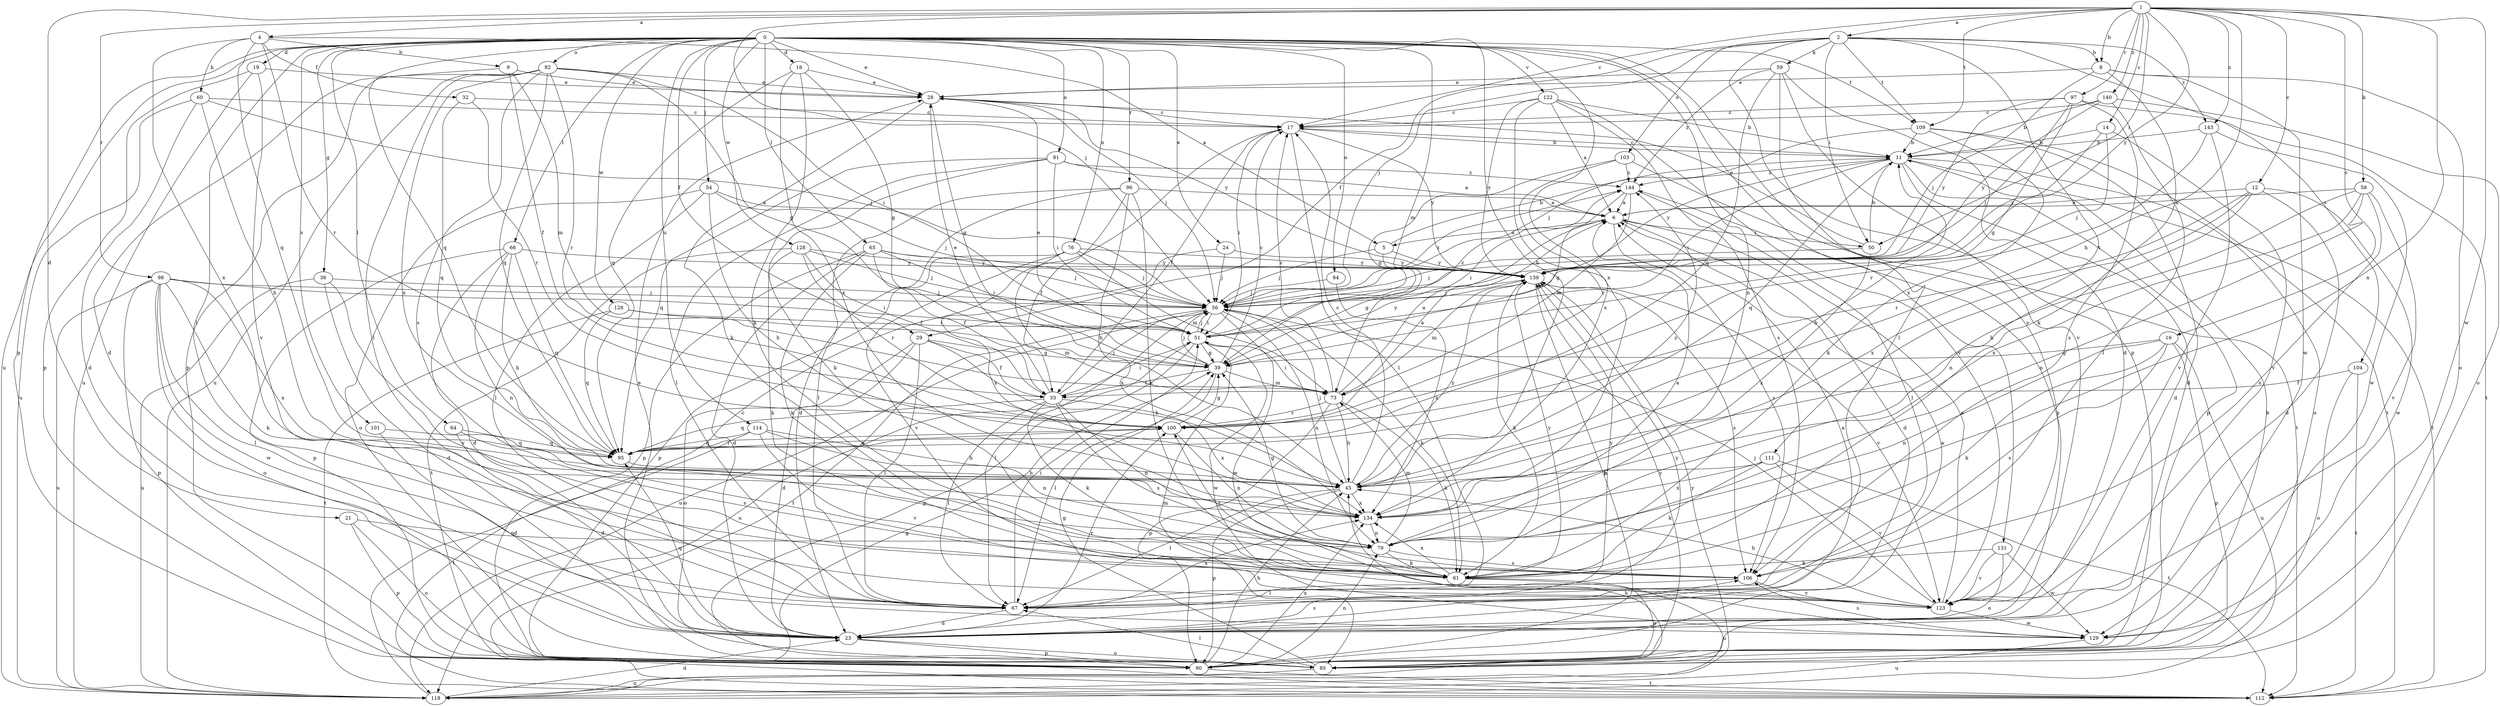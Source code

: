 strict digraph  {
0;
1;
2;
4;
5;
6;
8;
9;
11;
12;
14;
16;
17;
18;
19;
21;
23;
24;
28;
29;
32;
33;
36;
39;
45;
50;
51;
54;
56;
58;
59;
60;
61;
64;
65;
66;
67;
73;
76;
79;
81;
82;
84;
85;
90;
95;
96;
97;
98;
100;
101;
103;
104;
106;
109;
111;
112;
114;
118;
122;
123;
126;
128;
129;
131;
134;
139;
140;
143;
144;
0 -> 18  [label=d];
0 -> 19  [label=d];
0 -> 24  [label=e];
0 -> 28  [label=e];
0 -> 29  [label=f];
0 -> 36  [label=g];
0 -> 45  [label=h];
0 -> 54  [label=j];
0 -> 64  [label=l];
0 -> 65  [label=l];
0 -> 66  [label=l];
0 -> 67  [label=l];
0 -> 73  [label=m];
0 -> 76  [label=n];
0 -> 79  [label=n];
0 -> 81  [label=o];
0 -> 82  [label=o];
0 -> 84  [label=o];
0 -> 90  [label=p];
0 -> 95  [label=q];
0 -> 96  [label=r];
0 -> 101  [label=s];
0 -> 109  [label=t];
0 -> 114  [label=u];
0 -> 118  [label=u];
0 -> 122  [label=v];
0 -> 123  [label=v];
0 -> 126  [label=w];
0 -> 128  [label=w];
0 -> 131  [label=x];
0 -> 134  [label=x];
1 -> 2  [label=a];
1 -> 4  [label=a];
1 -> 8  [label=b];
1 -> 12  [label=c];
1 -> 14  [label=c];
1 -> 16  [label=c];
1 -> 17  [label=c];
1 -> 21  [label=d];
1 -> 45  [label=h];
1 -> 50  [label=i];
1 -> 56  [label=j];
1 -> 58  [label=k];
1 -> 79  [label=n];
1 -> 97  [label=r];
1 -> 98  [label=r];
1 -> 109  [label=t];
1 -> 129  [label=w];
1 -> 139  [label=y];
1 -> 140  [label=z];
1 -> 143  [label=z];
2 -> 8  [label=b];
2 -> 29  [label=f];
2 -> 50  [label=i];
2 -> 56  [label=j];
2 -> 59  [label=k];
2 -> 90  [label=p];
2 -> 103  [label=s];
2 -> 104  [label=s];
2 -> 109  [label=t];
2 -> 111  [label=t];
2 -> 143  [label=z];
4 -> 5  [label=a];
4 -> 9  [label=b];
4 -> 32  [label=f];
4 -> 60  [label=k];
4 -> 95  [label=q];
4 -> 100  [label=r];
4 -> 134  [label=x];
5 -> 11  [label=b];
5 -> 39  [label=g];
5 -> 56  [label=j];
5 -> 139  [label=y];
6 -> 5  [label=a];
6 -> 23  [label=d];
6 -> 50  [label=i];
6 -> 51  [label=i];
6 -> 106  [label=s];
8 -> 28  [label=e];
8 -> 56  [label=j];
8 -> 61  [label=k];
8 -> 85  [label=o];
8 -> 129  [label=w];
9 -> 23  [label=d];
9 -> 28  [label=e];
9 -> 33  [label=f];
9 -> 73  [label=m];
11 -> 17  [label=c];
11 -> 23  [label=d];
11 -> 51  [label=i];
11 -> 85  [label=o];
11 -> 90  [label=p];
11 -> 95  [label=q];
11 -> 112  [label=t];
11 -> 139  [label=y];
11 -> 144  [label=z];
12 -> 6  [label=a];
12 -> 23  [label=d];
12 -> 79  [label=n];
12 -> 100  [label=r];
12 -> 129  [label=w];
12 -> 134  [label=x];
14 -> 11  [label=b];
14 -> 56  [label=j];
14 -> 123  [label=v];
14 -> 139  [label=y];
16 -> 39  [label=g];
16 -> 61  [label=k];
16 -> 79  [label=n];
16 -> 90  [label=p];
16 -> 106  [label=s];
16 -> 118  [label=u];
17 -> 11  [label=b];
17 -> 33  [label=f];
17 -> 51  [label=i];
17 -> 67  [label=l];
17 -> 139  [label=y];
18 -> 28  [label=e];
18 -> 39  [label=g];
18 -> 61  [label=k];
18 -> 95  [label=q];
18 -> 134  [label=x];
19 -> 28  [label=e];
19 -> 90  [label=p];
19 -> 118  [label=u];
19 -> 123  [label=v];
21 -> 79  [label=n];
21 -> 85  [label=o];
21 -> 90  [label=p];
23 -> 6  [label=a];
23 -> 85  [label=o];
23 -> 90  [label=p];
23 -> 95  [label=q];
23 -> 100  [label=r];
23 -> 106  [label=s];
23 -> 139  [label=y];
23 -> 144  [label=z];
24 -> 56  [label=j];
24 -> 134  [label=x];
24 -> 139  [label=y];
28 -> 17  [label=c];
28 -> 39  [label=g];
28 -> 56  [label=j];
28 -> 61  [label=k];
28 -> 139  [label=y];
29 -> 23  [label=d];
29 -> 33  [label=f];
29 -> 39  [label=g];
29 -> 45  [label=h];
29 -> 67  [label=l];
29 -> 85  [label=o];
32 -> 17  [label=c];
32 -> 95  [label=q];
32 -> 100  [label=r];
33 -> 28  [label=e];
33 -> 51  [label=i];
33 -> 56  [label=j];
33 -> 61  [label=k];
33 -> 67  [label=l];
33 -> 79  [label=n];
33 -> 95  [label=q];
33 -> 106  [label=s];
33 -> 134  [label=x];
36 -> 23  [label=d];
36 -> 56  [label=j];
36 -> 118  [label=u];
36 -> 123  [label=v];
39 -> 17  [label=c];
39 -> 28  [label=e];
39 -> 33  [label=f];
39 -> 56  [label=j];
39 -> 67  [label=l];
39 -> 73  [label=m];
45 -> 11  [label=b];
45 -> 17  [label=c];
45 -> 56  [label=j];
45 -> 67  [label=l];
45 -> 90  [label=p];
45 -> 134  [label=x];
45 -> 139  [label=y];
45 -> 144  [label=z];
50 -> 11  [label=b];
50 -> 28  [label=e];
50 -> 56  [label=j];
50 -> 134  [label=x];
51 -> 39  [label=g];
51 -> 56  [label=j];
51 -> 90  [label=p];
51 -> 118  [label=u];
51 -> 129  [label=w];
51 -> 139  [label=y];
51 -> 144  [label=z];
51 -> 85  [label=m];
54 -> 6  [label=a];
54 -> 45  [label=h];
54 -> 56  [label=j];
54 -> 67  [label=l];
54 -> 85  [label=o];
56 -> 51  [label=i];
56 -> 61  [label=k];
56 -> 67  [label=l];
56 -> 79  [label=n];
56 -> 112  [label=t];
56 -> 118  [label=u];
56 -> 129  [label=w];
56 -> 144  [label=z];
58 -> 6  [label=a];
58 -> 45  [label=h];
58 -> 79  [label=n];
58 -> 106  [label=s];
58 -> 123  [label=v];
58 -> 134  [label=x];
59 -> 23  [label=d];
59 -> 28  [label=e];
59 -> 67  [label=l];
59 -> 95  [label=q];
59 -> 123  [label=v];
59 -> 144  [label=z];
60 -> 17  [label=c];
60 -> 23  [label=d];
60 -> 45  [label=h];
60 -> 56  [label=j];
60 -> 118  [label=u];
61 -> 85  [label=o];
61 -> 100  [label=r];
61 -> 118  [label=u];
61 -> 134  [label=x];
61 -> 139  [label=y];
64 -> 23  [label=d];
64 -> 95  [label=q];
64 -> 106  [label=s];
65 -> 23  [label=d];
65 -> 33  [label=f];
65 -> 51  [label=i];
65 -> 56  [label=j];
65 -> 61  [label=k];
65 -> 90  [label=p];
65 -> 139  [label=y];
66 -> 23  [label=d];
66 -> 45  [label=h];
66 -> 79  [label=n];
66 -> 90  [label=p];
66 -> 95  [label=q];
66 -> 139  [label=y];
67 -> 23  [label=d];
67 -> 51  [label=i];
67 -> 134  [label=x];
67 -> 139  [label=y];
73 -> 6  [label=a];
73 -> 17  [label=c];
73 -> 45  [label=h];
73 -> 51  [label=i];
73 -> 61  [label=k];
73 -> 90  [label=p];
73 -> 100  [label=r];
76 -> 56  [label=j];
76 -> 73  [label=m];
76 -> 90  [label=p];
76 -> 123  [label=v];
76 -> 134  [label=x];
76 -> 139  [label=y];
79 -> 6  [label=a];
79 -> 39  [label=g];
79 -> 61  [label=k];
79 -> 73  [label=m];
79 -> 106  [label=s];
81 -> 6  [label=a];
81 -> 51  [label=i];
81 -> 61  [label=k];
81 -> 67  [label=l];
81 -> 95  [label=q];
81 -> 144  [label=z];
82 -> 28  [label=e];
82 -> 39  [label=g];
82 -> 51  [label=i];
82 -> 67  [label=l];
82 -> 90  [label=p];
82 -> 95  [label=q];
82 -> 100  [label=r];
82 -> 106  [label=s];
82 -> 118  [label=u];
82 -> 134  [label=x];
84 -> 56  [label=j];
84 -> 134  [label=x];
85 -> 28  [label=e];
85 -> 39  [label=g];
85 -> 67  [label=l];
85 -> 118  [label=u];
85 -> 139  [label=y];
90 -> 6  [label=a];
90 -> 11  [label=b];
90 -> 45  [label=h];
90 -> 79  [label=n];
90 -> 112  [label=t];
90 -> 134  [label=x];
95 -> 45  [label=h];
95 -> 100  [label=r];
96 -> 6  [label=a];
96 -> 23  [label=d];
96 -> 33  [label=f];
96 -> 45  [label=h];
96 -> 61  [label=k];
96 -> 67  [label=l];
97 -> 17  [label=c];
97 -> 39  [label=g];
97 -> 56  [label=j];
97 -> 106  [label=s];
97 -> 112  [label=t];
97 -> 139  [label=y];
98 -> 51  [label=i];
98 -> 56  [label=j];
98 -> 61  [label=k];
98 -> 67  [label=l];
98 -> 85  [label=o];
98 -> 90  [label=p];
98 -> 118  [label=u];
98 -> 129  [label=w];
98 -> 134  [label=x];
100 -> 6  [label=a];
100 -> 39  [label=g];
100 -> 79  [label=n];
100 -> 95  [label=q];
101 -> 23  [label=d];
101 -> 95  [label=q];
103 -> 39  [label=g];
103 -> 100  [label=r];
103 -> 112  [label=t];
103 -> 144  [label=z];
104 -> 33  [label=f];
104 -> 85  [label=o];
104 -> 112  [label=t];
106 -> 67  [label=l];
106 -> 123  [label=v];
109 -> 11  [label=b];
109 -> 23  [label=d];
109 -> 56  [label=j];
109 -> 61  [label=k];
109 -> 112  [label=t];
111 -> 45  [label=h];
111 -> 61  [label=k];
111 -> 112  [label=t];
111 -> 123  [label=v];
111 -> 134  [label=x];
112 -> 39  [label=g];
114 -> 45  [label=h];
114 -> 79  [label=n];
114 -> 95  [label=q];
114 -> 112  [label=t];
114 -> 123  [label=v];
118 -> 17  [label=c];
118 -> 23  [label=d];
118 -> 45  [label=h];
118 -> 139  [label=y];
122 -> 6  [label=a];
122 -> 11  [label=b];
122 -> 17  [label=c];
122 -> 106  [label=s];
122 -> 123  [label=v];
122 -> 134  [label=x];
122 -> 139  [label=y];
123 -> 6  [label=a];
123 -> 45  [label=h];
123 -> 56  [label=j];
123 -> 129  [label=w];
126 -> 51  [label=i];
126 -> 73  [label=m];
126 -> 95  [label=q];
126 -> 112  [label=t];
128 -> 33  [label=f];
128 -> 56  [label=j];
128 -> 61  [label=k];
128 -> 100  [label=r];
128 -> 112  [label=t];
128 -> 139  [label=y];
129 -> 106  [label=s];
129 -> 118  [label=u];
131 -> 61  [label=k];
131 -> 85  [label=o];
131 -> 123  [label=v];
131 -> 129  [label=w];
134 -> 79  [label=n];
139 -> 56  [label=j];
139 -> 61  [label=k];
139 -> 73  [label=m];
139 -> 90  [label=p];
139 -> 106  [label=s];
139 -> 123  [label=v];
140 -> 11  [label=b];
140 -> 17  [label=c];
140 -> 67  [label=l];
140 -> 85  [label=o];
140 -> 139  [label=y];
143 -> 11  [label=b];
143 -> 100  [label=r];
143 -> 123  [label=v];
143 -> 129  [label=w];
144 -> 6  [label=a];
144 -> 39  [label=g];
144 -> 67  [label=l];
144 -> 73  [label=m];
}
